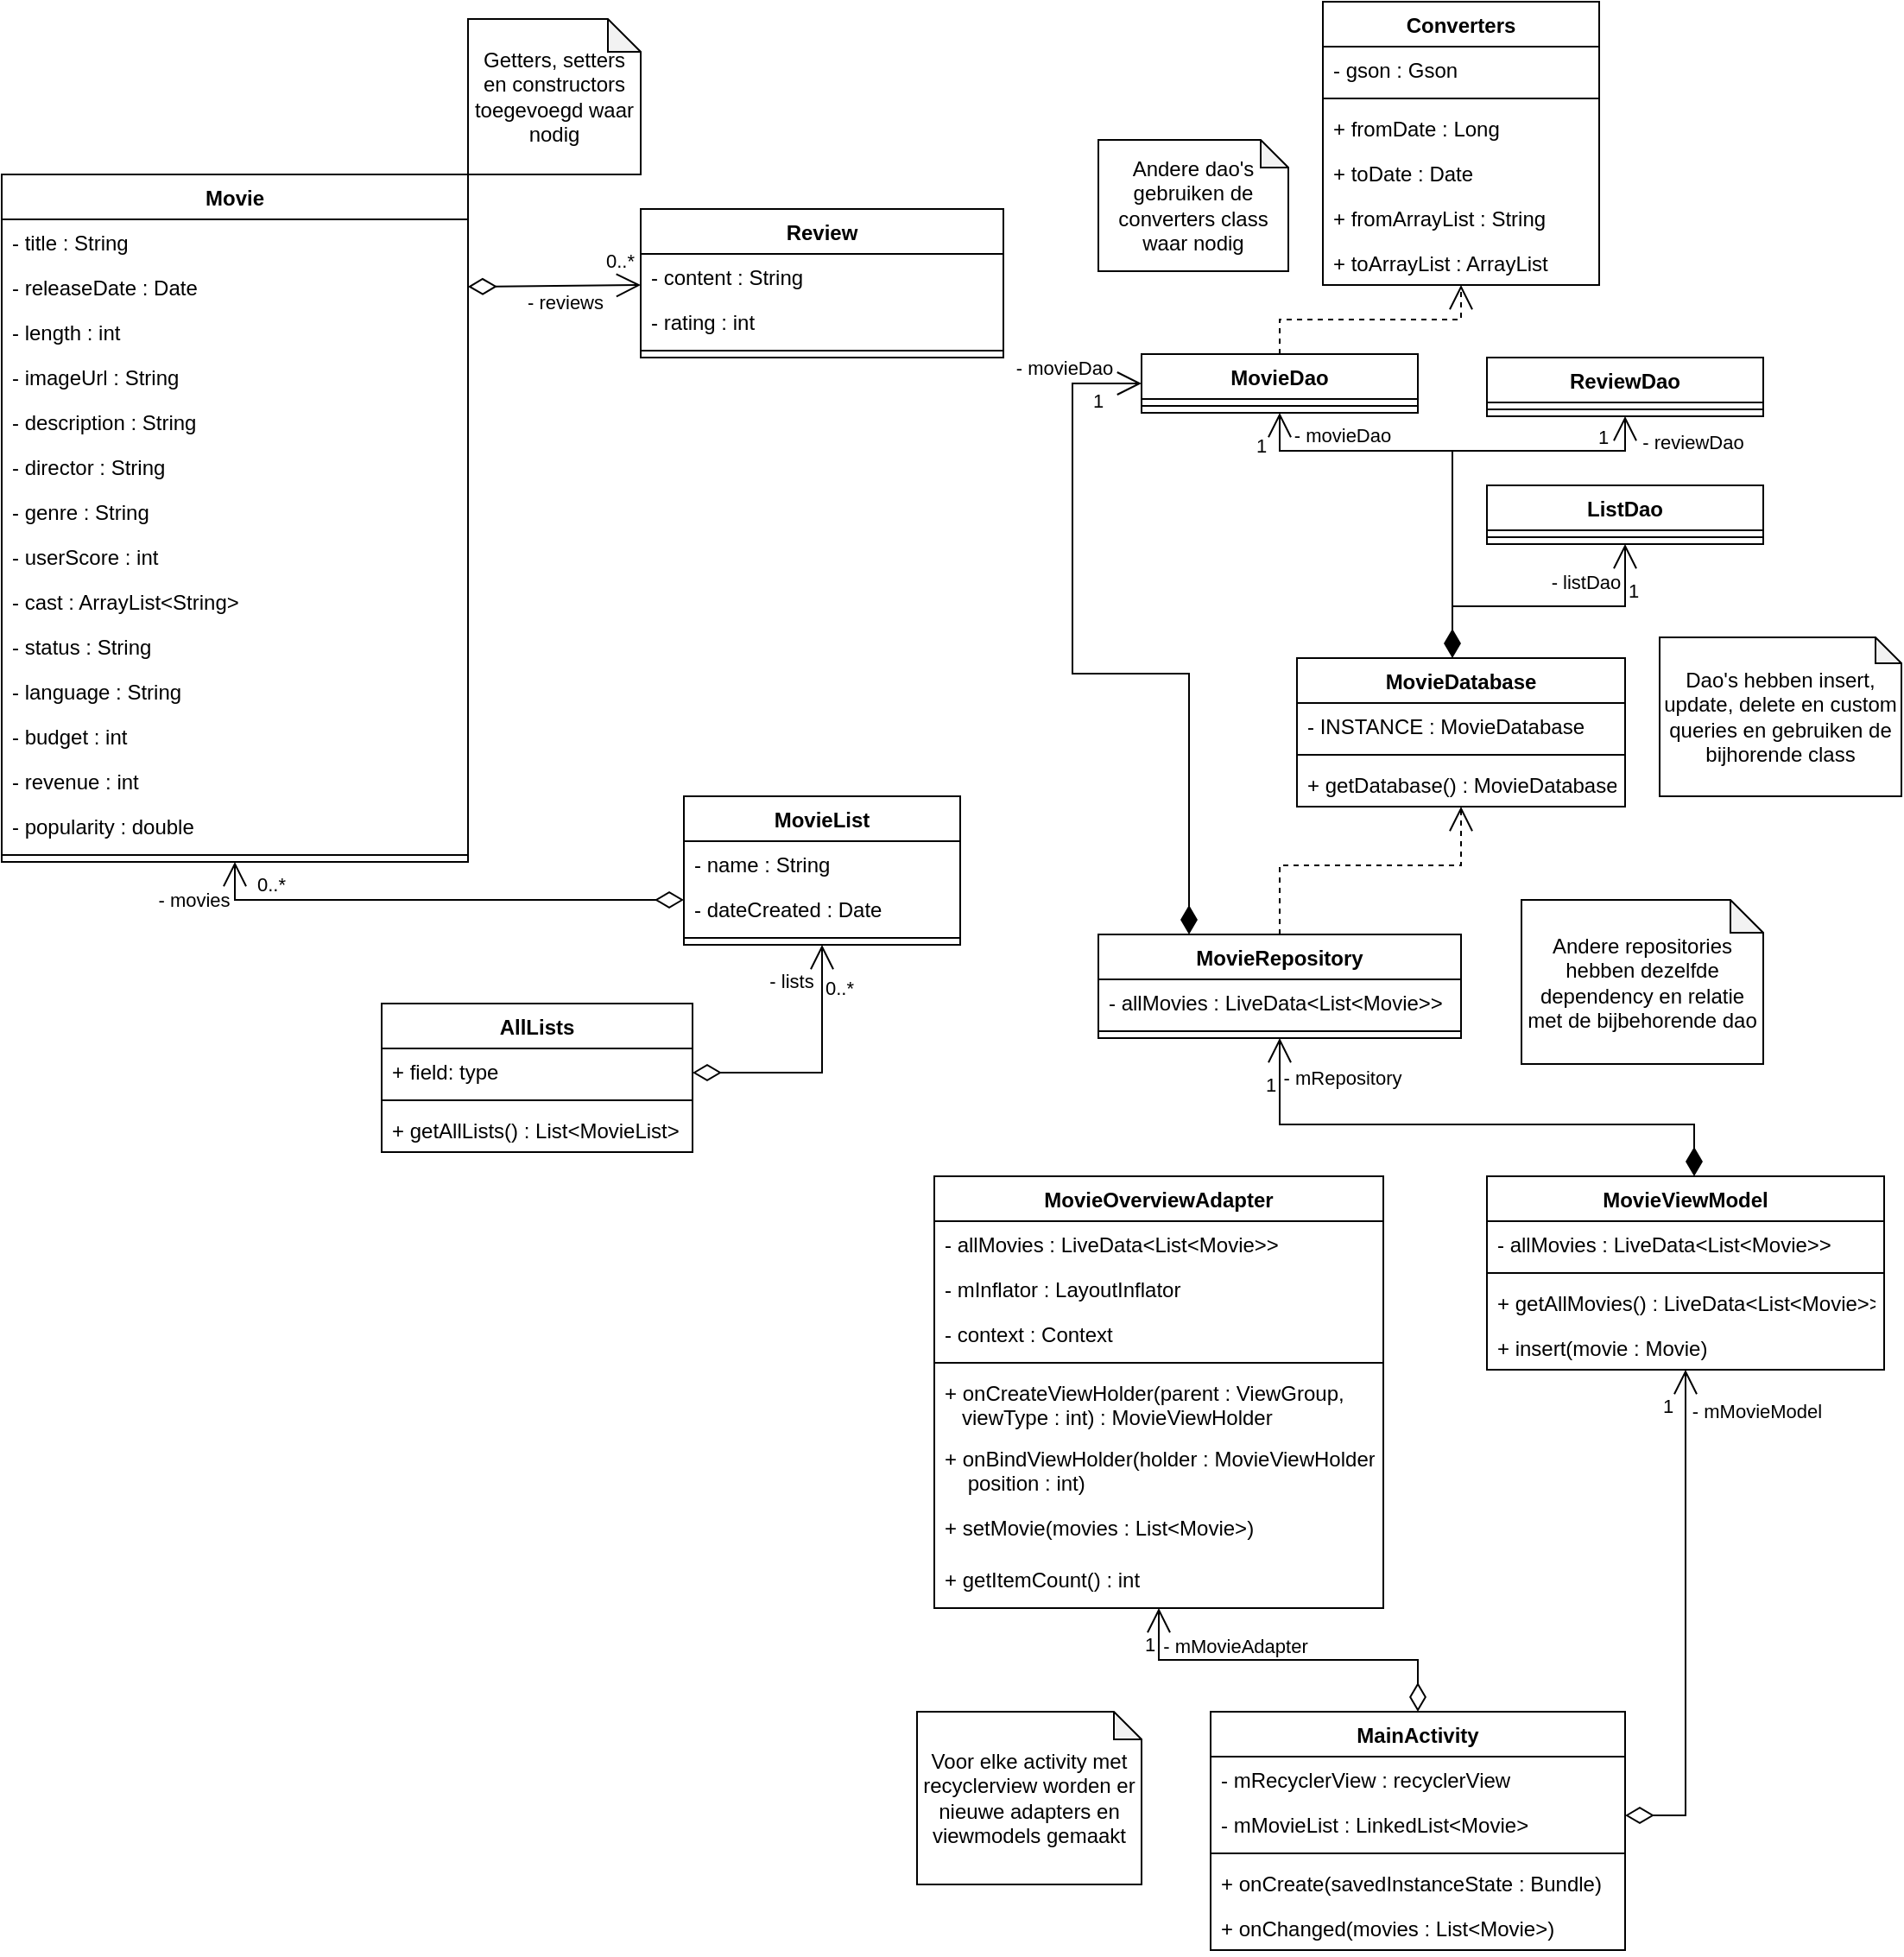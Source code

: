 <mxfile version="20.8.10" type="device"><diagram id="C5RBs43oDa-KdzZeNtuy" name="Page-1"><mxGraphModel dx="1434" dy="884" grid="1" gridSize="10" guides="1" tooltips="1" connect="1" arrows="1" fold="1" page="1" pageScale="1" pageWidth="827" pageHeight="1169" math="0" shadow="0"><root><mxCell id="WIyWlLk6GJQsqaUBKTNV-0"/><mxCell id="WIyWlLk6GJQsqaUBKTNV-1" parent="WIyWlLk6GJQsqaUBKTNV-0"/><mxCell id="UQMbeVnyoCbyl09jKWPs-0" value="Movie" style="swimlane;fontStyle=1;align=center;verticalAlign=top;childLayout=stackLayout;horizontal=1;startSize=26;horizontalStack=0;resizeParent=1;resizeParentMax=0;resizeLast=0;collapsible=1;marginBottom=0;" parent="WIyWlLk6GJQsqaUBKTNV-1" vertex="1"><mxGeometry x="20" y="100" width="270" height="398" as="geometry"/></mxCell><mxCell id="UQMbeVnyoCbyl09jKWPs-1" value="- title : String&#10;" style="text;strokeColor=none;fillColor=none;align=left;verticalAlign=top;spacingLeft=4;spacingRight=4;overflow=hidden;rotatable=0;points=[[0,0.5],[1,0.5]];portConstraint=eastwest;" parent="UQMbeVnyoCbyl09jKWPs-0" vertex="1"><mxGeometry y="26" width="270" height="26" as="geometry"/></mxCell><mxCell id="UQMbeVnyoCbyl09jKWPs-16" value="- releaseDate : Date" style="text;strokeColor=none;fillColor=none;align=left;verticalAlign=top;spacingLeft=4;spacingRight=4;overflow=hidden;rotatable=0;points=[[0,0.5],[1,0.5]];portConstraint=eastwest;" parent="UQMbeVnyoCbyl09jKWPs-0" vertex="1"><mxGeometry y="52" width="270" height="26" as="geometry"/></mxCell><mxCell id="UQMbeVnyoCbyl09jKWPs-15" value="- length : int" style="text;strokeColor=none;fillColor=none;align=left;verticalAlign=top;spacingLeft=4;spacingRight=4;overflow=hidden;rotatable=0;points=[[0,0.5],[1,0.5]];portConstraint=eastwest;" parent="UQMbeVnyoCbyl09jKWPs-0" vertex="1"><mxGeometry y="78" width="270" height="26" as="geometry"/></mxCell><mxCell id="UQMbeVnyoCbyl09jKWPs-14" value="- imageUrl : String" style="text;strokeColor=none;fillColor=none;align=left;verticalAlign=top;spacingLeft=4;spacingRight=4;overflow=hidden;rotatable=0;points=[[0,0.5],[1,0.5]];portConstraint=eastwest;" parent="UQMbeVnyoCbyl09jKWPs-0" vertex="1"><mxGeometry y="104" width="270" height="26" as="geometry"/></mxCell><mxCell id="UQMbeVnyoCbyl09jKWPs-13" value="- description : String" style="text;strokeColor=none;fillColor=none;align=left;verticalAlign=top;spacingLeft=4;spacingRight=4;overflow=hidden;rotatable=0;points=[[0,0.5],[1,0.5]];portConstraint=eastwest;" parent="UQMbeVnyoCbyl09jKWPs-0" vertex="1"><mxGeometry y="130" width="270" height="26" as="geometry"/></mxCell><mxCell id="UQMbeVnyoCbyl09jKWPs-4" value="- director : String" style="text;strokeColor=none;fillColor=none;align=left;verticalAlign=top;spacingLeft=4;spacingRight=4;overflow=hidden;rotatable=0;points=[[0,0.5],[1,0.5]];portConstraint=eastwest;" parent="UQMbeVnyoCbyl09jKWPs-0" vertex="1"><mxGeometry y="156" width="270" height="26" as="geometry"/></mxCell><mxCell id="UQMbeVnyoCbyl09jKWPs-5" value="- genre : String" style="text;strokeColor=none;fillColor=none;align=left;verticalAlign=top;spacingLeft=4;spacingRight=4;overflow=hidden;rotatable=0;points=[[0,0.5],[1,0.5]];portConstraint=eastwest;" parent="UQMbeVnyoCbyl09jKWPs-0" vertex="1"><mxGeometry y="182" width="270" height="26" as="geometry"/></mxCell><mxCell id="UQMbeVnyoCbyl09jKWPs-6" value="- userScore : int" style="text;strokeColor=none;fillColor=none;align=left;verticalAlign=top;spacingLeft=4;spacingRight=4;overflow=hidden;rotatable=0;points=[[0,0.5],[1,0.5]];portConstraint=eastwest;" parent="UQMbeVnyoCbyl09jKWPs-0" vertex="1"><mxGeometry y="208" width="270" height="26" as="geometry"/></mxCell><mxCell id="UQMbeVnyoCbyl09jKWPs-7" value="- cast : ArrayList&lt;String&gt;" style="text;strokeColor=none;fillColor=none;align=left;verticalAlign=top;spacingLeft=4;spacingRight=4;overflow=hidden;rotatable=0;points=[[0,0.5],[1,0.5]];portConstraint=eastwest;" parent="UQMbeVnyoCbyl09jKWPs-0" vertex="1"><mxGeometry y="234" width="270" height="26" as="geometry"/></mxCell><mxCell id="UQMbeVnyoCbyl09jKWPs-9" value="- status : String" style="text;strokeColor=none;fillColor=none;align=left;verticalAlign=top;spacingLeft=4;spacingRight=4;overflow=hidden;rotatable=0;points=[[0,0.5],[1,0.5]];portConstraint=eastwest;" parent="UQMbeVnyoCbyl09jKWPs-0" vertex="1"><mxGeometry y="260" width="270" height="26" as="geometry"/></mxCell><mxCell id="UQMbeVnyoCbyl09jKWPs-10" value="- language : String" style="text;strokeColor=none;fillColor=none;align=left;verticalAlign=top;spacingLeft=4;spacingRight=4;overflow=hidden;rotatable=0;points=[[0,0.5],[1,0.5]];portConstraint=eastwest;" parent="UQMbeVnyoCbyl09jKWPs-0" vertex="1"><mxGeometry y="286" width="270" height="26" as="geometry"/></mxCell><mxCell id="UQMbeVnyoCbyl09jKWPs-11" value="- budget : int" style="text;strokeColor=none;fillColor=none;align=left;verticalAlign=top;spacingLeft=4;spacingRight=4;overflow=hidden;rotatable=0;points=[[0,0.5],[1,0.5]];portConstraint=eastwest;" parent="UQMbeVnyoCbyl09jKWPs-0" vertex="1"><mxGeometry y="312" width="270" height="26" as="geometry"/></mxCell><mxCell id="UQMbeVnyoCbyl09jKWPs-12" value="- revenue : int" style="text;strokeColor=none;fillColor=none;align=left;verticalAlign=top;spacingLeft=4;spacingRight=4;overflow=hidden;rotatable=0;points=[[0,0.5],[1,0.5]];portConstraint=eastwest;" parent="UQMbeVnyoCbyl09jKWPs-0" vertex="1"><mxGeometry y="338" width="270" height="26" as="geometry"/></mxCell><mxCell id="_Fq4XIeAt1x0Ji-0TX01-1" value="- popularity : double" style="text;strokeColor=none;fillColor=none;align=left;verticalAlign=top;spacingLeft=4;spacingRight=4;overflow=hidden;rotatable=0;points=[[0,0.5],[1,0.5]];portConstraint=eastwest;" parent="UQMbeVnyoCbyl09jKWPs-0" vertex="1"><mxGeometry y="364" width="270" height="26" as="geometry"/></mxCell><mxCell id="UQMbeVnyoCbyl09jKWPs-2" value="" style="line;strokeWidth=1;fillColor=none;align=left;verticalAlign=middle;spacingTop=-1;spacingLeft=3;spacingRight=3;rotatable=0;labelPosition=right;points=[];portConstraint=eastwest;strokeColor=inherit;" parent="UQMbeVnyoCbyl09jKWPs-0" vertex="1"><mxGeometry y="390" width="270" height="8" as="geometry"/></mxCell><mxCell id="UQMbeVnyoCbyl09jKWPs-17" value="Review" style="swimlane;fontStyle=1;align=center;verticalAlign=top;childLayout=stackLayout;horizontal=1;startSize=26;horizontalStack=0;resizeParent=1;resizeParentMax=0;resizeLast=0;collapsible=1;marginBottom=0;" parent="WIyWlLk6GJQsqaUBKTNV-1" vertex="1"><mxGeometry x="390" y="120" width="210" height="86" as="geometry"/></mxCell><mxCell id="UQMbeVnyoCbyl09jKWPs-18" value="- content : String" style="text;strokeColor=none;fillColor=none;align=left;verticalAlign=top;spacingLeft=4;spacingRight=4;overflow=hidden;rotatable=0;points=[[0,0.5],[1,0.5]];portConstraint=eastwest;" parent="UQMbeVnyoCbyl09jKWPs-17" vertex="1"><mxGeometry y="26" width="210" height="26" as="geometry"/></mxCell><mxCell id="UQMbeVnyoCbyl09jKWPs-21" value="- rating : int" style="text;strokeColor=none;fillColor=none;align=left;verticalAlign=top;spacingLeft=4;spacingRight=4;overflow=hidden;rotatable=0;points=[[0,0.5],[1,0.5]];portConstraint=eastwest;" parent="UQMbeVnyoCbyl09jKWPs-17" vertex="1"><mxGeometry y="52" width="210" height="26" as="geometry"/></mxCell><mxCell id="UQMbeVnyoCbyl09jKWPs-19" value="" style="line;strokeWidth=1;fillColor=none;align=left;verticalAlign=middle;spacingTop=-1;spacingLeft=3;spacingRight=3;rotatable=0;labelPosition=right;points=[];portConstraint=eastwest;strokeColor=inherit;" parent="UQMbeVnyoCbyl09jKWPs-17" vertex="1"><mxGeometry y="78" width="210" height="8" as="geometry"/></mxCell><mxCell id="UQMbeVnyoCbyl09jKWPs-41" value="MovieList" style="swimlane;fontStyle=1;align=center;verticalAlign=top;childLayout=stackLayout;horizontal=1;startSize=26;horizontalStack=0;resizeParent=1;resizeParentMax=0;resizeLast=0;collapsible=1;marginBottom=0;" parent="WIyWlLk6GJQsqaUBKTNV-1" vertex="1"><mxGeometry x="415" y="460" width="160" height="86" as="geometry"/></mxCell><mxCell id="UQMbeVnyoCbyl09jKWPs-42" value="- name : String" style="text;strokeColor=none;fillColor=none;align=left;verticalAlign=top;spacingLeft=4;spacingRight=4;overflow=hidden;rotatable=0;points=[[0,0.5],[1,0.5]];portConstraint=eastwest;" parent="UQMbeVnyoCbyl09jKWPs-41" vertex="1"><mxGeometry y="26" width="160" height="26" as="geometry"/></mxCell><mxCell id="UQMbeVnyoCbyl09jKWPs-45" value="- dateCreated : Date" style="text;strokeColor=none;fillColor=none;align=left;verticalAlign=top;spacingLeft=4;spacingRight=4;overflow=hidden;rotatable=0;points=[[0,0.5],[1,0.5]];portConstraint=eastwest;" parent="UQMbeVnyoCbyl09jKWPs-41" vertex="1"><mxGeometry y="52" width="160" height="26" as="geometry"/></mxCell><mxCell id="UQMbeVnyoCbyl09jKWPs-43" value="" style="line;strokeWidth=1;fillColor=none;align=left;verticalAlign=middle;spacingTop=-1;spacingLeft=3;spacingRight=3;rotatable=0;labelPosition=right;points=[];portConstraint=eastwest;strokeColor=inherit;" parent="UQMbeVnyoCbyl09jKWPs-41" vertex="1"><mxGeometry y="78" width="160" height="8" as="geometry"/></mxCell><mxCell id="UQMbeVnyoCbyl09jKWPs-46" value="0..*" style="endArrow=open;html=1;endSize=12;startArrow=diamondThin;startSize=14;startFill=0;align=left;verticalAlign=bottom;rounded=0;exitX=1;exitY=0.5;exitDx=0;exitDy=0;" parent="WIyWlLk6GJQsqaUBKTNV-1" source="UQMbeVnyoCbyl09jKWPs-16" target="UQMbeVnyoCbyl09jKWPs-17" edge="1"><mxGeometry x="0.556" y="5" relative="1" as="geometry"><mxPoint x="340" y="530" as="sourcePoint"/><mxPoint x="500" y="530" as="targetPoint"/><mxPoint as="offset"/></mxGeometry></mxCell><mxCell id="UQMbeVnyoCbyl09jKWPs-47" value="- reviews" style="edgeLabel;html=1;align=center;verticalAlign=middle;resizable=0;points=[];" parent="UQMbeVnyoCbyl09jKWPs-46" vertex="1" connectable="0"><mxGeometry x="0.222" y="1" relative="1" as="geometry"><mxPoint x="-5" y="10" as="offset"/></mxGeometry></mxCell><mxCell id="UQMbeVnyoCbyl09jKWPs-53" value="0..*" style="endArrow=open;html=1;endSize=12;startArrow=diamondThin;startSize=14;startFill=0;edgeStyle=orthogonalEdgeStyle;align=left;verticalAlign=bottom;rounded=0;" parent="WIyWlLk6GJQsqaUBKTNV-1" source="UQMbeVnyoCbyl09jKWPs-41" target="UQMbeVnyoCbyl09jKWPs-0" edge="1"><mxGeometry x="0.771" relative="1" as="geometry"><mxPoint x="414" y="610" as="sourcePoint"/><mxPoint x="160" y="570" as="targetPoint"/><Array as="points"><mxPoint x="155" y="520"/></Array><mxPoint as="offset"/></mxGeometry></mxCell><mxCell id="UQMbeVnyoCbyl09jKWPs-54" value="- movies" style="edgeLabel;html=1;align=center;verticalAlign=middle;resizable=0;points=[];" parent="UQMbeVnyoCbyl09jKWPs-53" vertex="1" connectable="0"><mxGeometry x="0.642" y="4" relative="1" as="geometry"><mxPoint x="-53" y="-4" as="offset"/></mxGeometry></mxCell><mxCell id="UQMbeVnyoCbyl09jKWPs-59" value="AllLists" style="swimlane;fontStyle=1;align=center;verticalAlign=top;childLayout=stackLayout;horizontal=1;startSize=26;horizontalStack=0;resizeParent=1;resizeParentMax=0;resizeLast=0;collapsible=1;marginBottom=0;" parent="WIyWlLk6GJQsqaUBKTNV-1" vertex="1"><mxGeometry x="240" y="580" width="180" height="86" as="geometry"/></mxCell><mxCell id="UQMbeVnyoCbyl09jKWPs-60" value="+ field: type" style="text;strokeColor=none;fillColor=none;align=left;verticalAlign=top;spacingLeft=4;spacingRight=4;overflow=hidden;rotatable=0;points=[[0,0.5],[1,0.5]];portConstraint=eastwest;" parent="UQMbeVnyoCbyl09jKWPs-59" vertex="1"><mxGeometry y="26" width="180" height="26" as="geometry"/></mxCell><mxCell id="UQMbeVnyoCbyl09jKWPs-61" value="" style="line;strokeWidth=1;fillColor=none;align=left;verticalAlign=middle;spacingTop=-1;spacingLeft=3;spacingRight=3;rotatable=0;labelPosition=right;points=[];portConstraint=eastwest;strokeColor=inherit;" parent="UQMbeVnyoCbyl09jKWPs-59" vertex="1"><mxGeometry y="52" width="180" height="8" as="geometry"/></mxCell><mxCell id="UQMbeVnyoCbyl09jKWPs-62" value="+ getAllLists() : List&lt;MovieList&gt;" style="text;strokeColor=none;fillColor=none;align=left;verticalAlign=top;spacingLeft=4;spacingRight=4;overflow=hidden;rotatable=0;points=[[0,0.5],[1,0.5]];portConstraint=eastwest;" parent="UQMbeVnyoCbyl09jKWPs-59" vertex="1"><mxGeometry y="60" width="180" height="26" as="geometry"/></mxCell><mxCell id="UQMbeVnyoCbyl09jKWPs-63" value="0..*" style="endArrow=open;html=1;endSize=12;startArrow=diamondThin;startSize=14;startFill=0;edgeStyle=orthogonalEdgeStyle;align=left;verticalAlign=bottom;rounded=0;" parent="WIyWlLk6GJQsqaUBKTNV-1" source="UQMbeVnyoCbyl09jKWPs-59" target="UQMbeVnyoCbyl09jKWPs-41" edge="1"><mxGeometry x="0.544" relative="1" as="geometry"><mxPoint x="340" y="630" as="sourcePoint"/><mxPoint x="500" y="630" as="targetPoint"/><Array as="points"><mxPoint x="495" y="620"/></Array><mxPoint as="offset"/></mxGeometry></mxCell><mxCell id="UQMbeVnyoCbyl09jKWPs-64" value="- lists" style="edgeLabel;html=1;align=center;verticalAlign=middle;resizable=0;points=[];" parent="UQMbeVnyoCbyl09jKWPs-63" vertex="1" connectable="0"><mxGeometry x="0.505" y="1" relative="1" as="geometry"><mxPoint x="-17" y="-16" as="offset"/></mxGeometry></mxCell><mxCell id="UQMbeVnyoCbyl09jKWPs-65" value="MovieDao" style="swimlane;fontStyle=1;align=center;verticalAlign=top;childLayout=stackLayout;horizontal=1;startSize=26;horizontalStack=0;resizeParent=1;resizeParentMax=0;resizeLast=0;collapsible=1;marginBottom=0;" parent="WIyWlLk6GJQsqaUBKTNV-1" vertex="1"><mxGeometry x="680" y="204" width="160" height="34" as="geometry"/></mxCell><mxCell id="UQMbeVnyoCbyl09jKWPs-67" value="" style="line;strokeWidth=1;fillColor=none;align=left;verticalAlign=middle;spacingTop=-1;spacingLeft=3;spacingRight=3;rotatable=0;labelPosition=right;points=[];portConstraint=eastwest;strokeColor=inherit;" parent="UQMbeVnyoCbyl09jKWPs-65" vertex="1"><mxGeometry y="26" width="160" height="8" as="geometry"/></mxCell><mxCell id="UQMbeVnyoCbyl09jKWPs-70" value="MovieDatabase" style="swimlane;fontStyle=1;align=center;verticalAlign=top;childLayout=stackLayout;horizontal=1;startSize=26;horizontalStack=0;resizeParent=1;resizeParentMax=0;resizeLast=0;collapsible=1;marginBottom=0;" parent="WIyWlLk6GJQsqaUBKTNV-1" vertex="1"><mxGeometry x="770" y="380" width="190" height="86" as="geometry"/></mxCell><mxCell id="UQMbeVnyoCbyl09jKWPs-71" value="- INSTANCE : MovieDatabase" style="text;strokeColor=none;fillColor=none;align=left;verticalAlign=top;spacingLeft=4;spacingRight=4;overflow=hidden;rotatable=0;points=[[0,0.5],[1,0.5]];portConstraint=eastwest;" parent="UQMbeVnyoCbyl09jKWPs-70" vertex="1"><mxGeometry y="26" width="190" height="26" as="geometry"/></mxCell><mxCell id="UQMbeVnyoCbyl09jKWPs-72" value="" style="line;strokeWidth=1;fillColor=none;align=left;verticalAlign=middle;spacingTop=-1;spacingLeft=3;spacingRight=3;rotatable=0;labelPosition=right;points=[];portConstraint=eastwest;strokeColor=inherit;" parent="UQMbeVnyoCbyl09jKWPs-70" vertex="1"><mxGeometry y="52" width="190" height="8" as="geometry"/></mxCell><mxCell id="UQMbeVnyoCbyl09jKWPs-73" value="+ getDatabase() : MovieDatabase" style="text;strokeColor=none;fillColor=none;align=left;verticalAlign=top;spacingLeft=4;spacingRight=4;overflow=hidden;rotatable=0;points=[[0,0.5],[1,0.5]];portConstraint=eastwest;" parent="UQMbeVnyoCbyl09jKWPs-70" vertex="1"><mxGeometry y="60" width="190" height="26" as="geometry"/></mxCell><mxCell id="UQMbeVnyoCbyl09jKWPs-74" value="ListDao" style="swimlane;fontStyle=1;align=center;verticalAlign=top;childLayout=stackLayout;horizontal=1;startSize=26;horizontalStack=0;resizeParent=1;resizeParentMax=0;resizeLast=0;collapsible=1;marginBottom=0;" parent="WIyWlLk6GJQsqaUBKTNV-1" vertex="1"><mxGeometry x="880" y="280" width="160" height="34" as="geometry"/></mxCell><mxCell id="UQMbeVnyoCbyl09jKWPs-76" value="" style="line;strokeWidth=1;fillColor=none;align=left;verticalAlign=middle;spacingTop=-1;spacingLeft=3;spacingRight=3;rotatable=0;labelPosition=right;points=[];portConstraint=eastwest;strokeColor=inherit;" parent="UQMbeVnyoCbyl09jKWPs-74" vertex="1"><mxGeometry y="26" width="160" height="8" as="geometry"/></mxCell><mxCell id="UQMbeVnyoCbyl09jKWPs-82" value="ReviewDao" style="swimlane;fontStyle=1;align=center;verticalAlign=top;childLayout=stackLayout;horizontal=1;startSize=26;horizontalStack=0;resizeParent=1;resizeParentMax=0;resizeLast=0;collapsible=1;marginBottom=0;" parent="WIyWlLk6GJQsqaUBKTNV-1" vertex="1"><mxGeometry x="880" y="206" width="160" height="34" as="geometry"/></mxCell><mxCell id="UQMbeVnyoCbyl09jKWPs-84" value="" style="line;strokeWidth=1;fillColor=none;align=left;verticalAlign=middle;spacingTop=-1;spacingLeft=3;spacingRight=3;rotatable=0;labelPosition=right;points=[];portConstraint=eastwest;strokeColor=inherit;" parent="UQMbeVnyoCbyl09jKWPs-82" vertex="1"><mxGeometry y="26" width="160" height="8" as="geometry"/></mxCell><mxCell id="UQMbeVnyoCbyl09jKWPs-87" value="1" style="endArrow=open;html=1;endSize=12;startArrow=diamondThin;startSize=14;startFill=1;edgeStyle=orthogonalEdgeStyle;align=left;verticalAlign=bottom;rounded=0;" parent="WIyWlLk6GJQsqaUBKTNV-1" source="UQMbeVnyoCbyl09jKWPs-70" target="UQMbeVnyoCbyl09jKWPs-74" edge="1"><mxGeometry x="0.566" relative="1" as="geometry"><mxPoint x="720" y="430" as="sourcePoint"/><mxPoint x="880" y="430" as="targetPoint"/><Array as="points"><mxPoint x="860" y="350"/><mxPoint x="960" y="350"/></Array><mxPoint as="offset"/></mxGeometry></mxCell><mxCell id="UQMbeVnyoCbyl09jKWPs-92" value="- listDao" style="edgeLabel;html=1;align=center;verticalAlign=middle;resizable=0;points=[];" parent="UQMbeVnyoCbyl09jKWPs-87" vertex="1" connectable="0"><mxGeometry x="0.403" relative="1" as="geometry"><mxPoint x="-10" y="-14" as="offset"/></mxGeometry></mxCell><mxCell id="UQMbeVnyoCbyl09jKWPs-89" value="" style="endArrow=open;endFill=1;endSize=12;html=1;rounded=0;edgeStyle=orthogonalEdgeStyle;" parent="WIyWlLk6GJQsqaUBKTNV-1" source="UQMbeVnyoCbyl09jKWPs-70" target="UQMbeVnyoCbyl09jKWPs-82" edge="1"><mxGeometry width="160" relative="1" as="geometry"><mxPoint x="720" y="430" as="sourcePoint"/><mxPoint x="880" y="430" as="targetPoint"/><Array as="points"><mxPoint x="860" y="260"/><mxPoint x="960" y="260"/></Array></mxGeometry></mxCell><mxCell id="UQMbeVnyoCbyl09jKWPs-97" value="1" style="edgeLabel;html=1;align=center;verticalAlign=middle;resizable=0;points=[];" parent="UQMbeVnyoCbyl09jKWPs-89" vertex="1" connectable="0"><mxGeometry x="0.613" y="-2" relative="1" as="geometry"><mxPoint x="13" y="-10" as="offset"/></mxGeometry></mxCell><mxCell id="UQMbeVnyoCbyl09jKWPs-98" value="- reviewDao" style="edgeLabel;html=1;align=center;verticalAlign=middle;resizable=0;points=[];" parent="UQMbeVnyoCbyl09jKWPs-89" vertex="1" connectable="0"><mxGeometry x="0.54" y="-1" relative="1" as="geometry"><mxPoint x="74" y="-6" as="offset"/></mxGeometry></mxCell><mxCell id="UQMbeVnyoCbyl09jKWPs-91" value="" style="endArrow=open;endFill=1;endSize=12;html=1;rounded=0;edgeStyle=orthogonalEdgeStyle;" parent="WIyWlLk6GJQsqaUBKTNV-1" source="UQMbeVnyoCbyl09jKWPs-70" target="UQMbeVnyoCbyl09jKWPs-65" edge="1"><mxGeometry width="160" relative="1" as="geometry"><mxPoint x="720" y="430" as="sourcePoint"/><mxPoint x="880" y="430" as="targetPoint"/><Array as="points"><mxPoint x="860" y="260"/><mxPoint x="760" y="260"/></Array></mxGeometry></mxCell><mxCell id="UQMbeVnyoCbyl09jKWPs-95" value="1" style="edgeLabel;html=1;align=center;verticalAlign=middle;resizable=0;points=[];" parent="UQMbeVnyoCbyl09jKWPs-91" vertex="1" connectable="0"><mxGeometry x="0.591" relative="1" as="geometry"><mxPoint x="-39" y="-3" as="offset"/></mxGeometry></mxCell><mxCell id="UQMbeVnyoCbyl09jKWPs-96" value="- movieDao" style="edgeLabel;html=1;align=center;verticalAlign=middle;resizable=0;points=[];" parent="UQMbeVnyoCbyl09jKWPs-91" vertex="1" connectable="0"><mxGeometry x="0.307" y="1" relative="1" as="geometry"><mxPoint x="-26" y="-10" as="offset"/></mxGeometry></mxCell><mxCell id="UQMbeVnyoCbyl09jKWPs-99" value="Dao's hebben insert, update, delete en custom queries en gebruiken de bijhorende class" style="shape=note;whiteSpace=wrap;html=1;backgroundOutline=1;darkOpacity=0.05;size=15;" parent="WIyWlLk6GJQsqaUBKTNV-1" vertex="1"><mxGeometry x="980" y="368" width="140" height="92" as="geometry"/></mxCell><mxCell id="UQMbeVnyoCbyl09jKWPs-100" value="Getters, setters en constructors toegevoegd waar nodig" style="shape=note;whiteSpace=wrap;html=1;backgroundOutline=1;darkOpacity=0.05;size=19;" parent="WIyWlLk6GJQsqaUBKTNV-1" vertex="1"><mxGeometry x="290" y="10" width="100" height="90" as="geometry"/></mxCell><mxCell id="UQMbeVnyoCbyl09jKWPs-101" value="MovieRepository" style="swimlane;fontStyle=1;align=center;verticalAlign=top;childLayout=stackLayout;horizontal=1;startSize=26;horizontalStack=0;resizeParent=1;resizeParentMax=0;resizeLast=0;collapsible=1;marginBottom=0;" parent="WIyWlLk6GJQsqaUBKTNV-1" vertex="1"><mxGeometry x="655" y="540" width="210" height="60" as="geometry"/></mxCell><mxCell id="UQMbeVnyoCbyl09jKWPs-102" value="- allMovies : LiveData&lt;List&lt;Movie&gt;&gt;" style="text;strokeColor=none;fillColor=none;align=left;verticalAlign=top;spacingLeft=4;spacingRight=4;overflow=hidden;rotatable=0;points=[[0,0.5],[1,0.5]];portConstraint=eastwest;" parent="UQMbeVnyoCbyl09jKWPs-101" vertex="1"><mxGeometry y="26" width="210" height="26" as="geometry"/></mxCell><mxCell id="UQMbeVnyoCbyl09jKWPs-103" value="" style="line;strokeWidth=1;fillColor=none;align=left;verticalAlign=middle;spacingTop=-1;spacingLeft=3;spacingRight=3;rotatable=0;labelPosition=right;points=[];portConstraint=eastwest;strokeColor=inherit;" parent="UQMbeVnyoCbyl09jKWPs-101" vertex="1"><mxGeometry y="52" width="210" height="8" as="geometry"/></mxCell><mxCell id="UQMbeVnyoCbyl09jKWPs-105" value="" style="endArrow=open;endSize=12;dashed=1;html=1;rounded=0;" parent="WIyWlLk6GJQsqaUBKTNV-1" source="UQMbeVnyoCbyl09jKWPs-101" target="UQMbeVnyoCbyl09jKWPs-70" edge="1"><mxGeometry x="-0.346" y="29" width="160" relative="1" as="geometry"><mxPoint x="540" y="470" as="sourcePoint"/><mxPoint x="700" y="470" as="targetPoint"/><Array as="points"><mxPoint x="760" y="500"/><mxPoint x="865" y="500"/></Array><mxPoint as="offset"/></mxGeometry></mxCell><mxCell id="UQMbeVnyoCbyl09jKWPs-106" value="1" style="endArrow=open;html=1;endSize=12;startArrow=diamondThin;startSize=14;startFill=1;edgeStyle=orthogonalEdgeStyle;align=left;verticalAlign=bottom;rounded=0;exitX=0.25;exitY=0;exitDx=0;exitDy=0;" parent="WIyWlLk6GJQsqaUBKTNV-1" edge="1"><mxGeometry x="0.723" y="-10" relative="1" as="geometry"><mxPoint x="707.5" y="540" as="sourcePoint"/><mxPoint x="680" y="221" as="targetPoint"/><Array as="points"><mxPoint x="708" y="389"/><mxPoint x="640" y="389"/><mxPoint x="640" y="221"/></Array><mxPoint as="offset"/></mxGeometry></mxCell><mxCell id="UQMbeVnyoCbyl09jKWPs-108" value="- movieDao" style="edgeLabel;html=1;align=center;verticalAlign=middle;resizable=0;points=[];" parent="UQMbeVnyoCbyl09jKWPs-106" vertex="1" connectable="0"><mxGeometry x="0.751" y="-2" relative="1" as="geometry"><mxPoint x="-7" y="-22" as="offset"/></mxGeometry></mxCell><mxCell id="UQMbeVnyoCbyl09jKWPs-109" value="Andere repositories hebben dezelfde dependency en relatie met de bijbehorende dao" style="shape=note;whiteSpace=wrap;html=1;backgroundOutline=1;darkOpacity=0.05;size=19;" parent="WIyWlLk6GJQsqaUBKTNV-1" vertex="1"><mxGeometry x="900" y="520" width="140" height="95" as="geometry"/></mxCell><mxCell id="UQMbeVnyoCbyl09jKWPs-110" value="Converters" style="swimlane;fontStyle=1;align=center;verticalAlign=top;childLayout=stackLayout;horizontal=1;startSize=26;horizontalStack=0;resizeParent=1;resizeParentMax=0;resizeLast=0;collapsible=1;marginBottom=0;" parent="WIyWlLk6GJQsqaUBKTNV-1" vertex="1"><mxGeometry x="785" width="160" height="164" as="geometry"/></mxCell><mxCell id="UQMbeVnyoCbyl09jKWPs-111" value="- gson : Gson" style="text;strokeColor=none;fillColor=none;align=left;verticalAlign=top;spacingLeft=4;spacingRight=4;overflow=hidden;rotatable=0;points=[[0,0.5],[1,0.5]];portConstraint=eastwest;" parent="UQMbeVnyoCbyl09jKWPs-110" vertex="1"><mxGeometry y="26" width="160" height="26" as="geometry"/></mxCell><mxCell id="UQMbeVnyoCbyl09jKWPs-112" value="" style="line;strokeWidth=1;fillColor=none;align=left;verticalAlign=middle;spacingTop=-1;spacingLeft=3;spacingRight=3;rotatable=0;labelPosition=right;points=[];portConstraint=eastwest;strokeColor=inherit;" parent="UQMbeVnyoCbyl09jKWPs-110" vertex="1"><mxGeometry y="52" width="160" height="8" as="geometry"/></mxCell><mxCell id="UQMbeVnyoCbyl09jKWPs-113" value="+ fromDate : Long" style="text;strokeColor=none;fillColor=none;align=left;verticalAlign=top;spacingLeft=4;spacingRight=4;overflow=hidden;rotatable=0;points=[[0,0.5],[1,0.5]];portConstraint=eastwest;" parent="UQMbeVnyoCbyl09jKWPs-110" vertex="1"><mxGeometry y="60" width="160" height="26" as="geometry"/></mxCell><mxCell id="UQMbeVnyoCbyl09jKWPs-115" value="+ toDate : Date" style="text;strokeColor=none;fillColor=none;align=left;verticalAlign=top;spacingLeft=4;spacingRight=4;overflow=hidden;rotatable=0;points=[[0,0.5],[1,0.5]];portConstraint=eastwest;" parent="UQMbeVnyoCbyl09jKWPs-110" vertex="1"><mxGeometry y="86" width="160" height="26" as="geometry"/></mxCell><mxCell id="UQMbeVnyoCbyl09jKWPs-116" value="+ fromArrayList : String" style="text;strokeColor=none;fillColor=none;align=left;verticalAlign=top;spacingLeft=4;spacingRight=4;overflow=hidden;rotatable=0;points=[[0,0.5],[1,0.5]];portConstraint=eastwest;" parent="UQMbeVnyoCbyl09jKWPs-110" vertex="1"><mxGeometry y="112" width="160" height="26" as="geometry"/></mxCell><mxCell id="UQMbeVnyoCbyl09jKWPs-117" value="+ toArrayList : ArrayList" style="text;strokeColor=none;fillColor=none;align=left;verticalAlign=top;spacingLeft=4;spacingRight=4;overflow=hidden;rotatable=0;points=[[0,0.5],[1,0.5]];portConstraint=eastwest;" parent="UQMbeVnyoCbyl09jKWPs-110" vertex="1"><mxGeometry y="138" width="160" height="26" as="geometry"/></mxCell><mxCell id="UQMbeVnyoCbyl09jKWPs-121" value="Andere dao's gebruiken de converters class waar nodig" style="shape=note;whiteSpace=wrap;html=1;backgroundOutline=1;darkOpacity=0.05;size=16;" parent="WIyWlLk6GJQsqaUBKTNV-1" vertex="1"><mxGeometry x="655" y="80" width="110" height="76" as="geometry"/></mxCell><mxCell id="UQMbeVnyoCbyl09jKWPs-123" value="" style="endArrow=open;endSize=12;dashed=1;html=1;rounded=0;edgeStyle=orthogonalEdgeStyle;" parent="WIyWlLk6GJQsqaUBKTNV-1" source="UQMbeVnyoCbyl09jKWPs-65" target="UQMbeVnyoCbyl09jKWPs-110" edge="1"><mxGeometry x="0.779" y="-155" width="160" relative="1" as="geometry"><mxPoint x="630" y="480" as="sourcePoint"/><mxPoint x="790" y="480" as="targetPoint"/><mxPoint as="offset"/></mxGeometry></mxCell><mxCell id="UQMbeVnyoCbyl09jKWPs-124" value="MovieOverviewAdapter" style="swimlane;fontStyle=1;align=center;verticalAlign=top;childLayout=stackLayout;horizontal=1;startSize=26;horizontalStack=0;resizeParent=1;resizeParentMax=0;resizeLast=0;collapsible=1;marginBottom=0;" parent="WIyWlLk6GJQsqaUBKTNV-1" vertex="1"><mxGeometry x="560" y="680" width="260" height="250" as="geometry"/></mxCell><mxCell id="UQMbeVnyoCbyl09jKWPs-125" value="- allMovies : LiveData&lt;List&lt;Movie&gt;&gt;" style="text;strokeColor=none;fillColor=none;align=left;verticalAlign=top;spacingLeft=4;spacingRight=4;overflow=hidden;rotatable=0;points=[[0,0.5],[1,0.5]];portConstraint=eastwest;" parent="UQMbeVnyoCbyl09jKWPs-124" vertex="1"><mxGeometry y="26" width="260" height="26" as="geometry"/></mxCell><mxCell id="UQMbeVnyoCbyl09jKWPs-138" value="- mInflator : LayoutInflator" style="text;strokeColor=none;fillColor=none;align=left;verticalAlign=top;spacingLeft=4;spacingRight=4;overflow=hidden;rotatable=0;points=[[0,0.5],[1,0.5]];portConstraint=eastwest;" parent="UQMbeVnyoCbyl09jKWPs-124" vertex="1"><mxGeometry y="52" width="260" height="26" as="geometry"/></mxCell><mxCell id="UQMbeVnyoCbyl09jKWPs-137" value="- context : Context" style="text;strokeColor=none;fillColor=none;align=left;verticalAlign=top;spacingLeft=4;spacingRight=4;overflow=hidden;rotatable=0;points=[[0,0.5],[1,0.5]];portConstraint=eastwest;" parent="UQMbeVnyoCbyl09jKWPs-124" vertex="1"><mxGeometry y="78" width="260" height="26" as="geometry"/></mxCell><mxCell id="UQMbeVnyoCbyl09jKWPs-126" value="" style="line;strokeWidth=1;fillColor=none;align=left;verticalAlign=middle;spacingTop=-1;spacingLeft=3;spacingRight=3;rotatable=0;labelPosition=right;points=[];portConstraint=eastwest;strokeColor=inherit;" parent="UQMbeVnyoCbyl09jKWPs-124" vertex="1"><mxGeometry y="104" width="260" height="8" as="geometry"/></mxCell><mxCell id="UQMbeVnyoCbyl09jKWPs-127" value="+ onCreateViewHolder(parent : ViewGroup,&#10;   viewType : int) : MovieViewHolder" style="text;strokeColor=none;fillColor=none;align=left;verticalAlign=top;spacingLeft=4;spacingRight=4;overflow=hidden;rotatable=0;points=[[0,0.5],[1,0.5]];portConstraint=eastwest;" parent="UQMbeVnyoCbyl09jKWPs-124" vertex="1"><mxGeometry y="112" width="260" height="38" as="geometry"/></mxCell><mxCell id="UQMbeVnyoCbyl09jKWPs-141" value="+ onBindViewHolder(holder : MovieViewHolder,&#10;    position : int)" style="text;strokeColor=none;fillColor=none;align=left;verticalAlign=top;spacingLeft=4;spacingRight=4;overflow=hidden;rotatable=0;points=[[0,0.5],[1,0.5]];portConstraint=eastwest;" parent="UQMbeVnyoCbyl09jKWPs-124" vertex="1"><mxGeometry y="150" width="260" height="40" as="geometry"/></mxCell><mxCell id="UQMbeVnyoCbyl09jKWPs-142" value="+ setMovie(movies : List&lt;Movie&gt;)" style="text;strokeColor=none;fillColor=none;align=left;verticalAlign=top;spacingLeft=4;spacingRight=4;overflow=hidden;rotatable=0;points=[[0,0.5],[1,0.5]];portConstraint=eastwest;" parent="UQMbeVnyoCbyl09jKWPs-124" vertex="1"><mxGeometry y="190" width="260" height="30" as="geometry"/></mxCell><mxCell id="UQMbeVnyoCbyl09jKWPs-143" value="+ getItemCount() : int" style="text;strokeColor=none;fillColor=none;align=left;verticalAlign=top;spacingLeft=4;spacingRight=4;overflow=hidden;rotatable=0;points=[[0,0.5],[1,0.5]];portConstraint=eastwest;" parent="UQMbeVnyoCbyl09jKWPs-124" vertex="1"><mxGeometry y="220" width="260" height="30" as="geometry"/></mxCell><mxCell id="UQMbeVnyoCbyl09jKWPs-128" value="MovieViewModel" style="swimlane;fontStyle=1;align=center;verticalAlign=top;childLayout=stackLayout;horizontal=1;startSize=26;horizontalStack=0;resizeParent=1;resizeParentMax=0;resizeLast=0;collapsible=1;marginBottom=0;" parent="WIyWlLk6GJQsqaUBKTNV-1" vertex="1"><mxGeometry x="880" y="680" width="230" height="112" as="geometry"/></mxCell><mxCell id="UQMbeVnyoCbyl09jKWPs-129" value="- allMovies : LiveData&lt;List&lt;Movie&gt;&gt;" style="text;strokeColor=none;fillColor=none;align=left;verticalAlign=top;spacingLeft=4;spacingRight=4;overflow=hidden;rotatable=0;points=[[0,0.5],[1,0.5]];portConstraint=eastwest;" parent="UQMbeVnyoCbyl09jKWPs-128" vertex="1"><mxGeometry y="26" width="230" height="26" as="geometry"/></mxCell><mxCell id="UQMbeVnyoCbyl09jKWPs-130" value="" style="line;strokeWidth=1;fillColor=none;align=left;verticalAlign=middle;spacingTop=-1;spacingLeft=3;spacingRight=3;rotatable=0;labelPosition=right;points=[];portConstraint=eastwest;strokeColor=inherit;" parent="UQMbeVnyoCbyl09jKWPs-128" vertex="1"><mxGeometry y="52" width="230" height="8" as="geometry"/></mxCell><mxCell id="UQMbeVnyoCbyl09jKWPs-131" value="+ getAllMovies() : LiveData&lt;List&lt;Movie&gt;&gt;" style="text;strokeColor=none;fillColor=none;align=left;verticalAlign=top;spacingLeft=4;spacingRight=4;overflow=hidden;rotatable=0;points=[[0,0.5],[1,0.5]];portConstraint=eastwest;" parent="UQMbeVnyoCbyl09jKWPs-128" vertex="1"><mxGeometry y="60" width="230" height="26" as="geometry"/></mxCell><mxCell id="UQMbeVnyoCbyl09jKWPs-135" value="+ insert(movie : Movie)" style="text;strokeColor=none;fillColor=none;align=left;verticalAlign=top;spacingLeft=4;spacingRight=4;overflow=hidden;rotatable=0;points=[[0,0.5],[1,0.5]];portConstraint=eastwest;" parent="UQMbeVnyoCbyl09jKWPs-128" vertex="1"><mxGeometry y="86" width="230" height="26" as="geometry"/></mxCell><mxCell id="UQMbeVnyoCbyl09jKWPs-133" value="1" style="endArrow=open;html=1;endSize=12;startArrow=diamondThin;startSize=14;startFill=1;edgeStyle=orthogonalEdgeStyle;align=left;verticalAlign=bottom;rounded=0;" parent="WIyWlLk6GJQsqaUBKTNV-1" source="UQMbeVnyoCbyl09jKWPs-128" target="UQMbeVnyoCbyl09jKWPs-101" edge="1"><mxGeometry x="0.837" y="14" relative="1" as="geometry"><mxPoint x="630" y="680" as="sourcePoint"/><mxPoint x="790" y="680" as="targetPoint"/><Array as="points"><mxPoint x="1000" y="650"/><mxPoint x="760" y="650"/></Array><mxPoint x="4" y="10" as="offset"/></mxGeometry></mxCell><mxCell id="UQMbeVnyoCbyl09jKWPs-134" value="- mRepository" style="edgeLabel;html=1;align=center;verticalAlign=middle;resizable=0;points=[];" parent="UQMbeVnyoCbyl09jKWPs-133" vertex="1" connectable="0"><mxGeometry x="0.713" y="-1" relative="1" as="geometry"><mxPoint x="35" y="-23" as="offset"/></mxGeometry></mxCell><mxCell id="UQMbeVnyoCbyl09jKWPs-144" value="MainActivity" style="swimlane;fontStyle=1;align=center;verticalAlign=top;childLayout=stackLayout;horizontal=1;startSize=26;horizontalStack=0;resizeParent=1;resizeParentMax=0;resizeLast=0;collapsible=1;marginBottom=0;" parent="WIyWlLk6GJQsqaUBKTNV-1" vertex="1"><mxGeometry x="720" y="990" width="240" height="138" as="geometry"/></mxCell><mxCell id="UQMbeVnyoCbyl09jKWPs-145" value="- mRecyclerView : recyclerView" style="text;strokeColor=none;fillColor=none;align=left;verticalAlign=top;spacingLeft=4;spacingRight=4;overflow=hidden;rotatable=0;points=[[0,0.5],[1,0.5]];portConstraint=eastwest;" parent="UQMbeVnyoCbyl09jKWPs-144" vertex="1"><mxGeometry y="26" width="240" height="26" as="geometry"/></mxCell><mxCell id="UQMbeVnyoCbyl09jKWPs-153" value="- mMovieList : LinkedList&lt;Movie&gt;" style="text;strokeColor=none;fillColor=none;align=left;verticalAlign=top;spacingLeft=4;spacingRight=4;overflow=hidden;rotatable=0;points=[[0,0.5],[1,0.5]];portConstraint=eastwest;" parent="UQMbeVnyoCbyl09jKWPs-144" vertex="1"><mxGeometry y="52" width="240" height="26" as="geometry"/></mxCell><mxCell id="UQMbeVnyoCbyl09jKWPs-146" value="" style="line;strokeWidth=1;fillColor=none;align=left;verticalAlign=middle;spacingTop=-1;spacingLeft=3;spacingRight=3;rotatable=0;labelPosition=right;points=[];portConstraint=eastwest;strokeColor=inherit;" parent="UQMbeVnyoCbyl09jKWPs-144" vertex="1"><mxGeometry y="78" width="240" height="8" as="geometry"/></mxCell><mxCell id="UQMbeVnyoCbyl09jKWPs-147" value="+ onCreate(savedInstanceState : Bundle)" style="text;strokeColor=none;fillColor=none;align=left;verticalAlign=top;spacingLeft=4;spacingRight=4;overflow=hidden;rotatable=0;points=[[0,0.5],[1,0.5]];portConstraint=eastwest;" parent="UQMbeVnyoCbyl09jKWPs-144" vertex="1"><mxGeometry y="86" width="240" height="26" as="geometry"/></mxCell><mxCell id="UQMbeVnyoCbyl09jKWPs-154" value="+ onChanged(movies : List&lt;Movie&gt;)" style="text;strokeColor=none;fillColor=none;align=left;verticalAlign=top;spacingLeft=4;spacingRight=4;overflow=hidden;rotatable=0;points=[[0,0.5],[1,0.5]];portConstraint=eastwest;" parent="UQMbeVnyoCbyl09jKWPs-144" vertex="1"><mxGeometry y="112" width="240" height="26" as="geometry"/></mxCell><mxCell id="UQMbeVnyoCbyl09jKWPs-148" value="1" style="endArrow=open;html=1;endSize=12;startArrow=diamondThin;startSize=14;startFill=0;edgeStyle=orthogonalEdgeStyle;align=left;verticalAlign=bottom;rounded=0;" parent="WIyWlLk6GJQsqaUBKTNV-1" source="UQMbeVnyoCbyl09jKWPs-144" target="UQMbeVnyoCbyl09jKWPs-124" edge="1"><mxGeometry x="0.714" y="10" relative="1" as="geometry"><mxPoint x="630" y="980" as="sourcePoint"/><mxPoint x="790" y="980" as="targetPoint"/><mxPoint as="offset"/></mxGeometry></mxCell><mxCell id="UQMbeVnyoCbyl09jKWPs-151" value="- mMovieAdapter" style="edgeLabel;html=1;align=center;verticalAlign=middle;resizable=0;points=[];" parent="UQMbeVnyoCbyl09jKWPs-148" vertex="1" connectable="0"><mxGeometry x="0.583" y="-1" relative="1" as="geometry"><mxPoint x="30" y="-7" as="offset"/></mxGeometry></mxCell><mxCell id="UQMbeVnyoCbyl09jKWPs-149" value="1" style="endArrow=open;html=1;endSize=12;startArrow=diamondThin;startSize=14;startFill=0;edgeStyle=orthogonalEdgeStyle;align=left;verticalAlign=bottom;rounded=0;" parent="WIyWlLk6GJQsqaUBKTNV-1" source="UQMbeVnyoCbyl09jKWPs-144" target="UQMbeVnyoCbyl09jKWPs-128" edge="1"><mxGeometry x="0.794" y="15" relative="1" as="geometry"><mxPoint x="630" y="980" as="sourcePoint"/><mxPoint x="790" y="980" as="targetPoint"/><Array as="points"><mxPoint x="995" y="1050"/></Array><mxPoint as="offset"/></mxGeometry></mxCell><mxCell id="UQMbeVnyoCbyl09jKWPs-152" value="- mMovieModel" style="edgeLabel;html=1;align=center;verticalAlign=middle;resizable=0;points=[];" parent="UQMbeVnyoCbyl09jKWPs-149" vertex="1" connectable="0"><mxGeometry x="0.735" relative="1" as="geometry"><mxPoint x="41" y="-15" as="offset"/></mxGeometry></mxCell><mxCell id="UQMbeVnyoCbyl09jKWPs-155" value="Voor elke activity met recyclerview worden er nieuwe adapters en viewmodels gemaakt" style="shape=note;whiteSpace=wrap;html=1;backgroundOutline=1;darkOpacity=0.05;size=16;" parent="WIyWlLk6GJQsqaUBKTNV-1" vertex="1"><mxGeometry x="550" y="990" width="130" height="100" as="geometry"/></mxCell></root></mxGraphModel></diagram></mxfile>